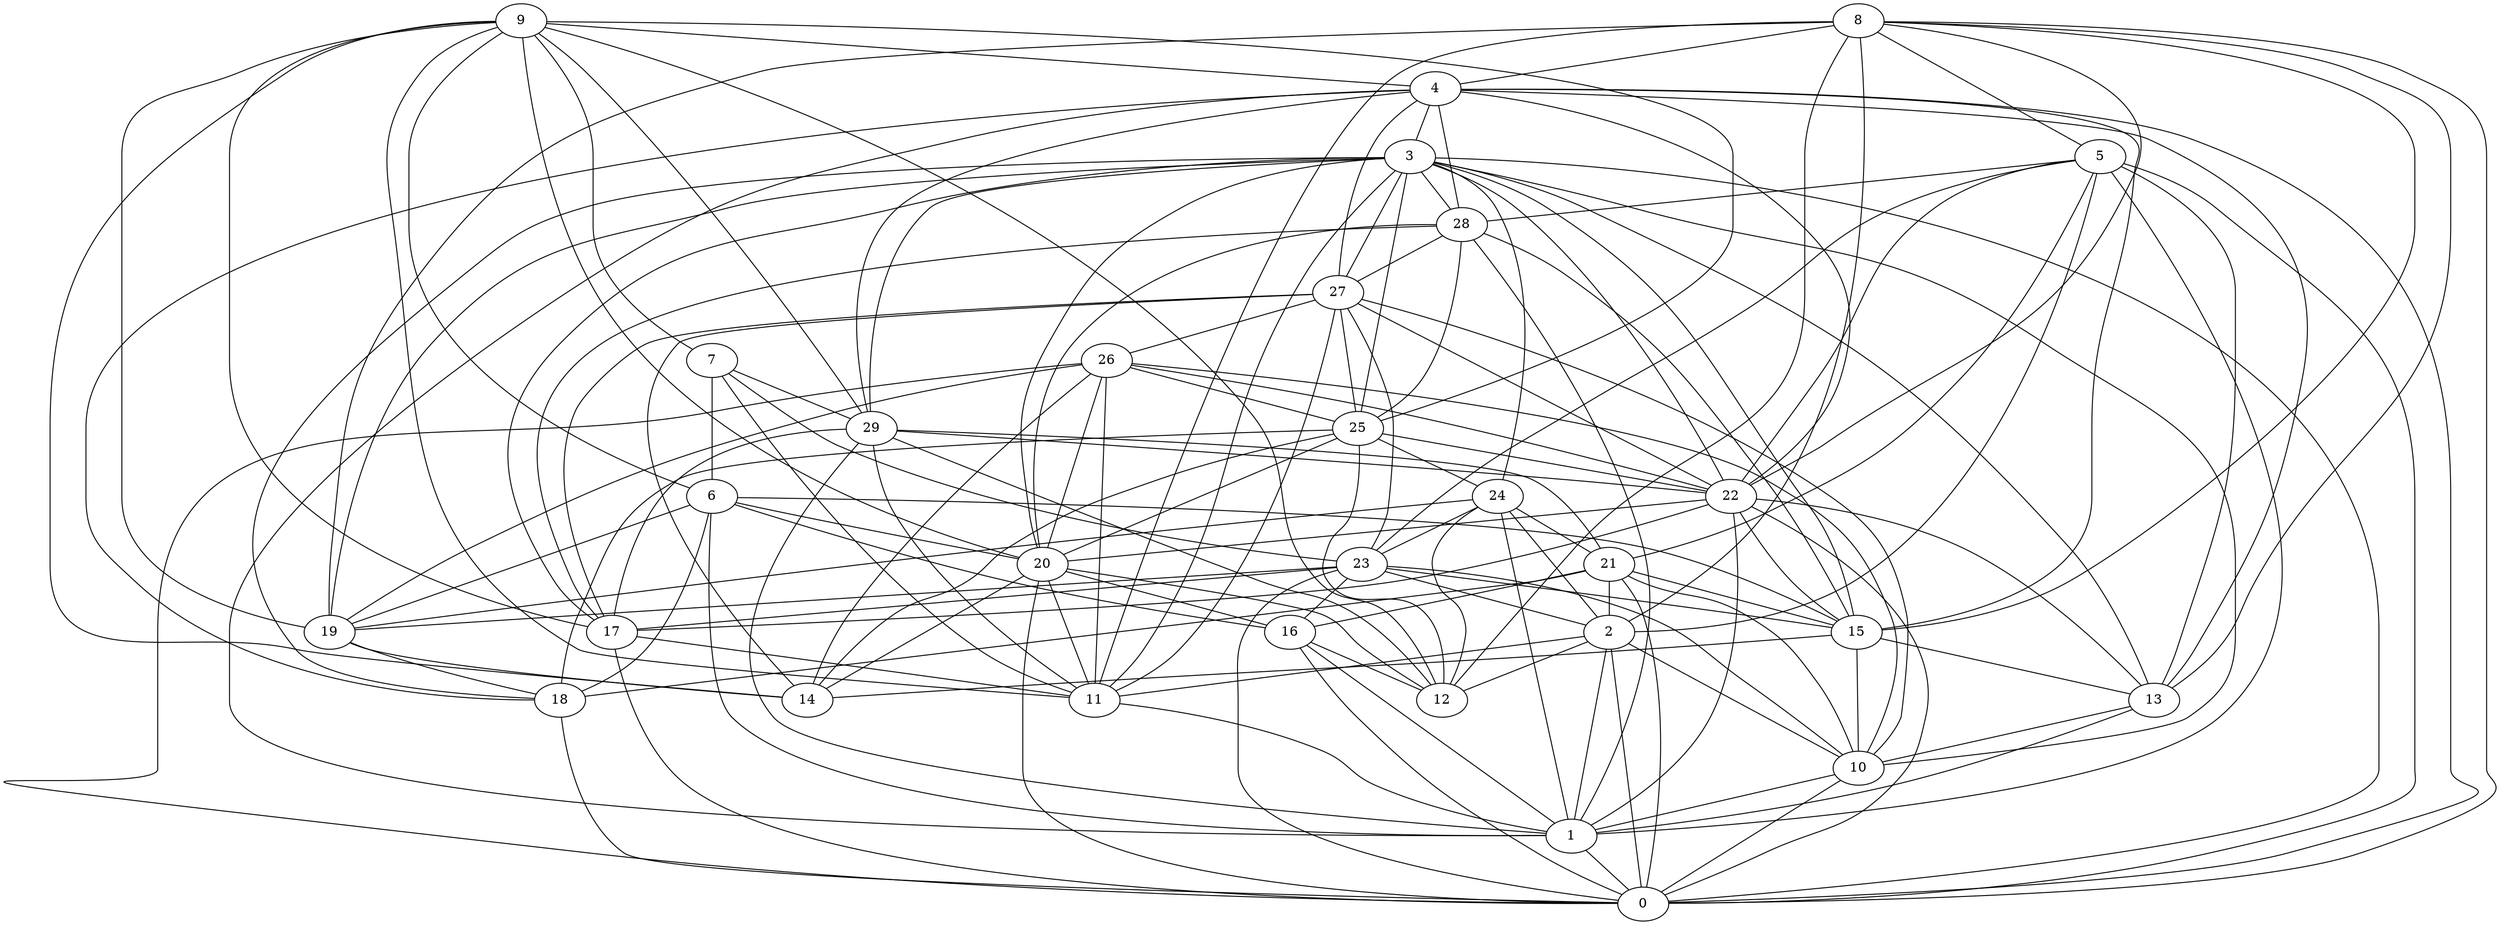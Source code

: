 digraph GG_graph {

subgraph G_graph {
edge [color = black]
"18" -> "0" [dir = none]
"16" -> "1" [dir = none]
"16" -> "12" [dir = none]
"1" -> "0" [dir = none]
"9" -> "17" [dir = none]
"9" -> "7" [dir = none]
"9" -> "14" [dir = none]
"9" -> "19" [dir = none]
"9" -> "4" [dir = none]
"22" -> "13" [dir = none]
"22" -> "17" [dir = none]
"22" -> "0" [dir = none]
"22" -> "1" [dir = none]
"3" -> "25" [dir = none]
"3" -> "24" [dir = none]
"3" -> "0" [dir = none]
"3" -> "29" [dir = none]
"3" -> "13" [dir = none]
"3" -> "17" [dir = none]
"3" -> "28" [dir = none]
"6" -> "15" [dir = none]
"6" -> "19" [dir = none]
"6" -> "20" [dir = none]
"6" -> "1" [dir = none]
"19" -> "14" [dir = none]
"19" -> "18" [dir = none]
"24" -> "12" [dir = none]
"24" -> "23" [dir = none]
"24" -> "19" [dir = none]
"24" -> "2" [dir = none]
"28" -> "17" [dir = none]
"28" -> "15" [dir = none]
"17" -> "11" [dir = none]
"17" -> "0" [dir = none]
"2" -> "12" [dir = none]
"2" -> "0" [dir = none]
"25" -> "20" [dir = none]
"25" -> "22" [dir = none]
"25" -> "18" [dir = none]
"25" -> "12" [dir = none]
"20" -> "16" [dir = none]
"20" -> "12" [dir = none]
"23" -> "17" [dir = none]
"23" -> "2" [dir = none]
"23" -> "19" [dir = none]
"21" -> "16" [dir = none]
"21" -> "18" [dir = none]
"21" -> "0" [dir = none]
"21" -> "2" [dir = none]
"13" -> "1" [dir = none]
"29" -> "22" [dir = none]
"29" -> "11" [dir = none]
"15" -> "10" [dir = none]
"15" -> "14" [dir = none]
"15" -> "13" [dir = none]
"4" -> "22" [dir = none]
"4" -> "29" [dir = none]
"4" -> "15" [dir = none]
"4" -> "0" [dir = none]
"4" -> "3" [dir = none]
"4" -> "28" [dir = none]
"11" -> "1" [dir = none]
"26" -> "19" [dir = none]
"26" -> "20" [dir = none]
"26" -> "14" [dir = none]
"26" -> "0" [dir = none]
"26" -> "10" [dir = none]
"26" -> "25" [dir = none]
"26" -> "11" [dir = none]
"27" -> "25" [dir = none]
"27" -> "14" [dir = none]
"27" -> "10" [dir = none]
"7" -> "11" [dir = none]
"7" -> "23" [dir = none]
"10" -> "1" [dir = none]
"10" -> "0" [dir = none]
"8" -> "5" [dir = none]
"8" -> "12" [dir = none]
"8" -> "22" [dir = none]
"8" -> "2" [dir = none]
"8" -> "19" [dir = none]
"8" -> "4" [dir = none]
"8" -> "13" [dir = none]
"5" -> "21" [dir = none]
"5" -> "0" [dir = none]
"5" -> "13" [dir = none]
"5" -> "23" [dir = none]
"7" -> "6" [dir = none]
"20" -> "0" [dir = none]
"24" -> "21" [dir = none]
"3" -> "19" [dir = none]
"16" -> "0" [dir = none]
"4" -> "18" [dir = none]
"24" -> "1" [dir = none]
"25" -> "14" [dir = none]
"2" -> "1" [dir = none]
"29" -> "1" [dir = none]
"5" -> "28" [dir = none]
"3" -> "11" [dir = none]
"9" -> "11" [dir = none]
"27" -> "11" [dir = none]
"28" -> "25" [dir = none]
"20" -> "14" [dir = none]
"29" -> "12" [dir = none]
"3" -> "15" [dir = none]
"22" -> "20" [dir = none]
"6" -> "16" [dir = none]
"3" -> "10" [dir = none]
"6" -> "18" [dir = none]
"26" -> "22" [dir = none]
"4" -> "13" [dir = none]
"8" -> "0" [dir = none]
"5" -> "2" [dir = none]
"22" -> "15" [dir = none]
"13" -> "10" [dir = none]
"3" -> "27" [dir = none]
"9" -> "6" [dir = none]
"27" -> "23" [dir = none]
"20" -> "11" [dir = none]
"23" -> "15" [dir = none]
"21" -> "15" [dir = none]
"29" -> "21" [dir = none]
"3" -> "18" [dir = none]
"9" -> "20" [dir = none]
"2" -> "11" [dir = none]
"28" -> "1" [dir = none]
"9" -> "29" [dir = none]
"3" -> "20" [dir = none]
"29" -> "17" [dir = none]
"28" -> "20" [dir = none]
"2" -> "10" [dir = none]
"27" -> "26" [dir = none]
"8" -> "11" [dir = none]
"9" -> "25" [dir = none]
"4" -> "27" [dir = none]
"8" -> "15" [dir = none]
"23" -> "16" [dir = none]
"28" -> "27" [dir = none]
"5" -> "22" [dir = none]
"23" -> "10" [dir = none]
"23" -> "0" [dir = none]
"21" -> "10" [dir = none]
"3" -> "22" [dir = none]
"5" -> "1" [dir = none]
"27" -> "17" [dir = none]
"4" -> "1" [dir = none]
"27" -> "22" [dir = none]
"7" -> "29" [dir = none]
"25" -> "24" [dir = none]
"9" -> "12" [dir = none]
}

}
